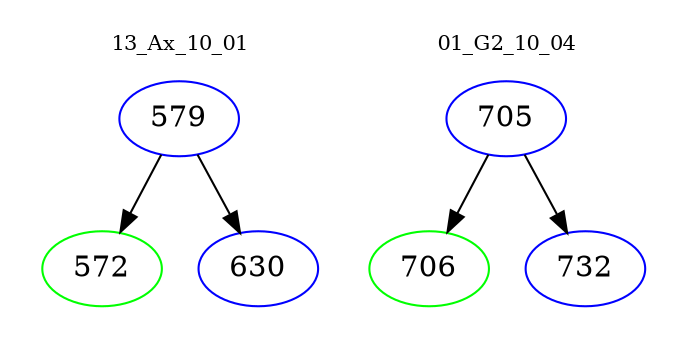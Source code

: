 digraph{
subgraph cluster_0 {
color = white
label = "13_Ax_10_01";
fontsize=10;
T0_579 [label="579", color="blue"]
T0_579 -> T0_572 [color="black"]
T0_572 [label="572", color="green"]
T0_579 -> T0_630 [color="black"]
T0_630 [label="630", color="blue"]
}
subgraph cluster_1 {
color = white
label = "01_G2_10_04";
fontsize=10;
T1_705 [label="705", color="blue"]
T1_705 -> T1_706 [color="black"]
T1_706 [label="706", color="green"]
T1_705 -> T1_732 [color="black"]
T1_732 [label="732", color="blue"]
}
}
